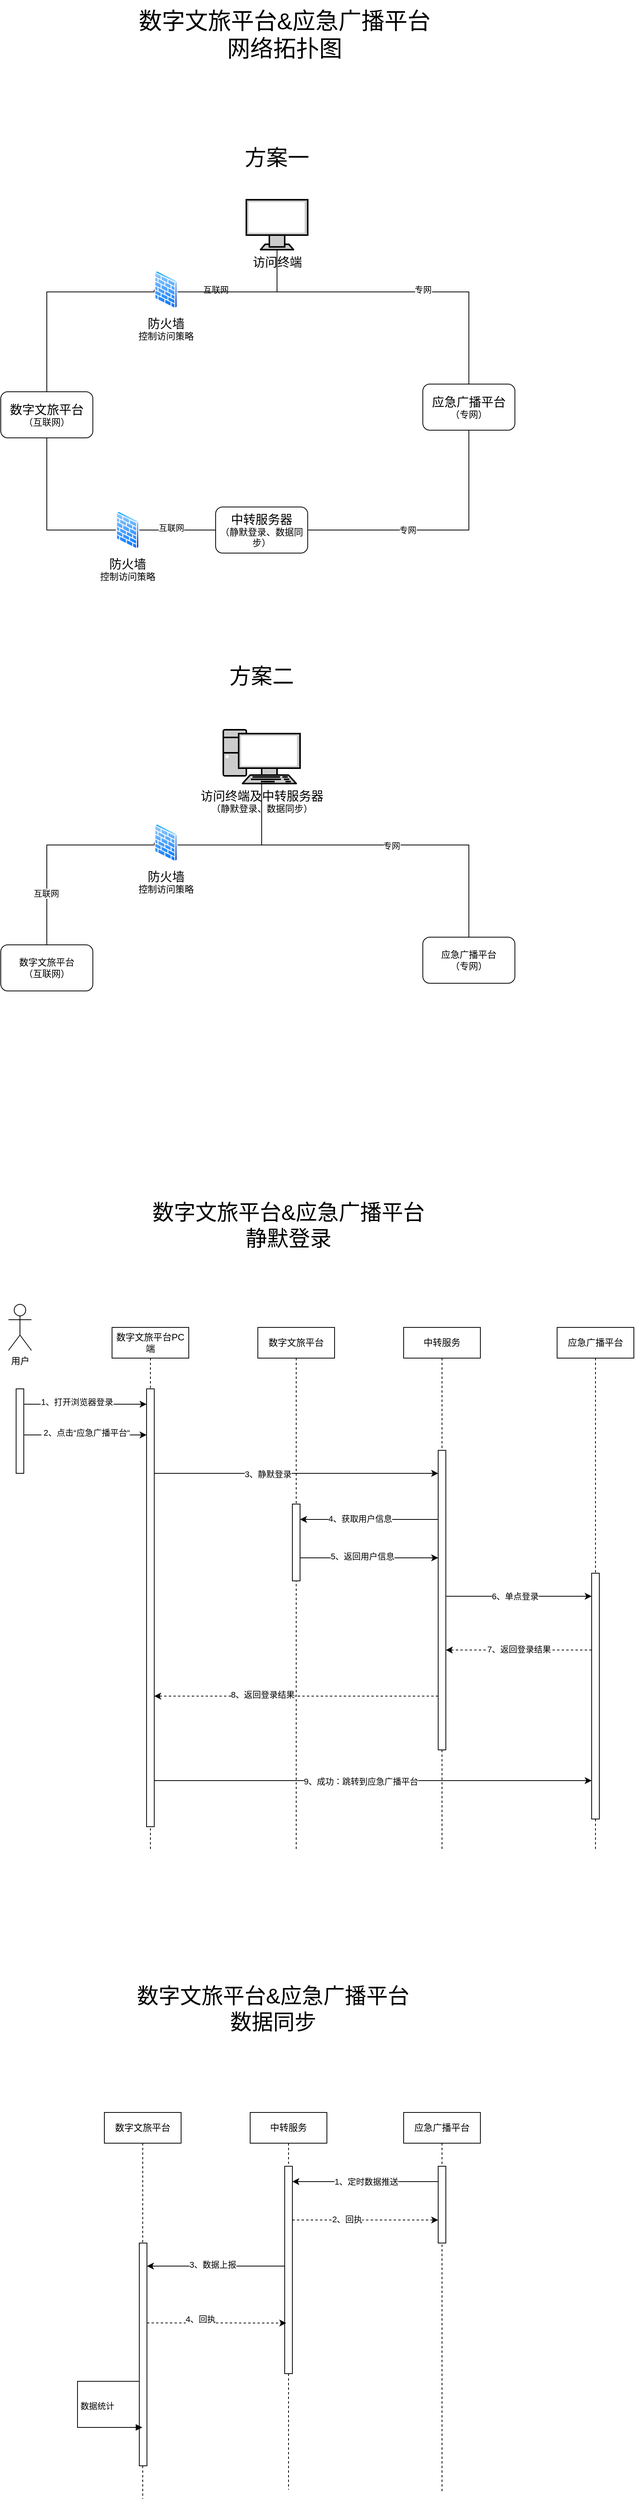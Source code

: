 <mxfile version="24.7.6">
  <diagram name="第 1 页" id="O3yKie8wYm_dcf342z6G">
    <mxGraphModel dx="2247" dy="1927" grid="1" gridSize="10" guides="1" tooltips="1" connect="1" arrows="1" fold="1" page="1" pageScale="1" pageWidth="827" pageHeight="1169" math="0" shadow="0">
      <root>
        <mxCell id="0" />
        <mxCell id="1" parent="0" />
        <mxCell id="PICD6bbU7p97rax8BCYg-83" value="应急广播平台" style="shape=umlLifeline;perimeter=lifelinePerimeter;whiteSpace=wrap;html=1;container=1;dropTarget=0;collapsible=0;recursiveResize=0;outlineConnect=0;portConstraint=eastwest;newEdgeStyle={&quot;curved&quot;:0,&quot;rounded&quot;:0};" vertex="1" parent="1">
          <mxGeometry x="665" y="1568" width="100" height="680" as="geometry" />
        </mxCell>
        <mxCell id="PICD6bbU7p97rax8BCYg-82" value="中转服务" style="shape=umlLifeline;perimeter=lifelinePerimeter;whiteSpace=wrap;html=1;container=1;dropTarget=0;collapsible=0;recursiveResize=0;outlineConnect=0;portConstraint=eastwest;newEdgeStyle={&quot;curved&quot;:0,&quot;rounded&quot;:0};" vertex="1" parent="1">
          <mxGeometry x="465" y="1568" width="100" height="680" as="geometry" />
        </mxCell>
        <mxCell id="PICD6bbU7p97rax8BCYg-81" value="数字文旅平台" style="shape=umlLifeline;perimeter=lifelinePerimeter;whiteSpace=wrap;html=1;container=1;dropTarget=0;collapsible=0;recursiveResize=0;outlineConnect=0;portConstraint=eastwest;newEdgeStyle={&quot;curved&quot;:0,&quot;rounded&quot;:0};" vertex="1" parent="1">
          <mxGeometry x="275" y="1568" width="100" height="680" as="geometry" />
        </mxCell>
        <mxCell id="PICD6bbU7p97rax8BCYg-80" value="数字文旅平台PC端" style="shape=umlLifeline;perimeter=lifelinePerimeter;whiteSpace=wrap;html=1;container=1;dropTarget=0;collapsible=0;recursiveResize=0;outlineConnect=0;portConstraint=eastwest;newEdgeStyle={&quot;curved&quot;:0,&quot;rounded&quot;:0};" vertex="1" parent="1">
          <mxGeometry x="85" y="1568" width="100" height="680" as="geometry" />
        </mxCell>
        <mxCell id="PICD6bbU7p97rax8BCYg-21" style="edgeStyle=orthogonalEdgeStyle;rounded=0;orthogonalLoop=1;jettySize=auto;html=1;entryX=0;entryY=0.5;entryDx=0;entryDy=0;endArrow=none;endFill=0;fontColor=#000000;" edge="1" parent="1" source="PICD6bbU7p97rax8BCYg-1" target="PICD6bbU7p97rax8BCYg-18">
          <mxGeometry relative="1" as="geometry">
            <Array as="points">
              <mxPoint y="530" />
            </Array>
          </mxGeometry>
        </mxCell>
        <mxCell id="PICD6bbU7p97rax8BCYg-1" value="&lt;font style=&quot;font-size: 16px;&quot;&gt;数字文旅平台&lt;/font&gt;&lt;br&gt;（互联网）" style="rounded=1;whiteSpace=wrap;html=1;fontColor=#000000;" vertex="1" parent="1">
          <mxGeometry x="-60" y="350" width="120" height="60" as="geometry" />
        </mxCell>
        <mxCell id="PICD6bbU7p97rax8BCYg-13" value="专网" style="edgeStyle=orthogonalEdgeStyle;rounded=0;orthogonalLoop=1;jettySize=auto;html=1;entryX=1;entryY=0.5;entryDx=0;entryDy=0;endArrow=none;endFill=0;fontColor=#000000;" edge="1" parent="1" source="PICD6bbU7p97rax8BCYg-2" target="PICD6bbU7p97rax8BCYg-11">
          <mxGeometry x="0.235" relative="1" as="geometry">
            <Array as="points">
              <mxPoint x="550" y="530" />
            </Array>
            <mxPoint as="offset" />
          </mxGeometry>
        </mxCell>
        <mxCell id="PICD6bbU7p97rax8BCYg-2" value="&lt;font style=&quot;font-size: 16px;&quot;&gt;应急广播平台&lt;/font&gt;&lt;div&gt;（专网）&lt;/div&gt;" style="rounded=1;whiteSpace=wrap;html=1;fontColor=#000000;" vertex="1" parent="1">
          <mxGeometry x="490" y="340" width="120" height="60" as="geometry" />
        </mxCell>
        <mxCell id="PICD6bbU7p97rax8BCYg-8" style="edgeStyle=orthogonalEdgeStyle;rounded=0;orthogonalLoop=1;jettySize=auto;html=1;entryX=0.5;entryY=0;entryDx=0;entryDy=0;endArrow=none;endFill=0;fontColor=#000000;exitX=0.5;exitY=1;exitDx=0;exitDy=0;exitPerimeter=0;" edge="1" parent="1" source="PICD6bbU7p97rax8BCYg-4">
          <mxGeometry relative="1" as="geometry">
            <mxPoint x="530" y="80" as="sourcePoint" />
            <mxPoint x="569.61" y="340" as="targetPoint" />
            <Array as="points">
              <mxPoint x="300" y="220" />
              <mxPoint x="550" y="220" />
              <mxPoint x="550" y="340" />
            </Array>
          </mxGeometry>
        </mxCell>
        <mxCell id="PICD6bbU7p97rax8BCYg-10" value="专网" style="edgeLabel;html=1;align=center;verticalAlign=middle;resizable=0;points=[];fontColor=#000000;" vertex="1" connectable="0" parent="PICD6bbU7p97rax8BCYg-8">
          <mxGeometry x="0.058" relative="1" as="geometry">
            <mxPoint x="10" y="-3" as="offset" />
          </mxGeometry>
        </mxCell>
        <mxCell id="PICD6bbU7p97rax8BCYg-4" value="&lt;font style=&quot;font-size: 16px;&quot;&gt;访问终端&lt;/font&gt;" style="fontColor=#000000;verticalAlign=top;verticalLabelPosition=bottom;labelPosition=center;align=center;html=1;outlineConnect=0;fillColor=#CCCCCC;strokeColor=#000000;gradientColor=none;gradientDirection=north;strokeWidth=2;shape=mxgraph.networks.monitor;" vertex="1" parent="1">
          <mxGeometry x="260" y="100" width="80" height="65" as="geometry" />
        </mxCell>
        <mxCell id="PICD6bbU7p97rax8BCYg-7" style="edgeStyle=orthogonalEdgeStyle;rounded=0;orthogonalLoop=1;jettySize=auto;html=1;entryX=0.5;entryY=0;entryDx=0;entryDy=0;exitX=0;exitY=0.5;exitDx=0;exitDy=0;endArrow=none;endFill=0;fontColor=#000000;" edge="1" parent="1" source="PICD6bbU7p97rax8BCYg-16" target="PICD6bbU7p97rax8BCYg-1">
          <mxGeometry relative="1" as="geometry">
            <Array as="points">
              <mxPoint x="140" y="220" />
              <mxPoint y="220" />
            </Array>
          </mxGeometry>
        </mxCell>
        <mxCell id="PICD6bbU7p97rax8BCYg-9" value="互联网" style="edgeLabel;html=1;align=center;verticalAlign=middle;resizable=0;points=[];fontColor=#000000;" vertex="1" connectable="0" parent="PICD6bbU7p97rax8BCYg-7">
          <mxGeometry x="0.092" y="-1" relative="1" as="geometry">
            <mxPoint x="221" y="-9" as="offset" />
          </mxGeometry>
        </mxCell>
        <mxCell id="PICD6bbU7p97rax8BCYg-11" value="&lt;font style=&quot;font-size: 16px;&quot;&gt;中转服务器&lt;/font&gt;&lt;div&gt;（静默登录、数据同步）&lt;/div&gt;" style="rounded=1;whiteSpace=wrap;html=1;fontColor=#000000;" vertex="1" parent="1">
          <mxGeometry x="220" y="500" width="120" height="60" as="geometry" />
        </mxCell>
        <mxCell id="PICD6bbU7p97rax8BCYg-16" value="&lt;font style=&quot;font-size: 16px;&quot;&gt;防火墙&lt;/font&gt;&lt;div&gt;控制访问策略&lt;/div&gt;" style="image;aspect=fixed;perimeter=ellipsePerimeter;html=1;align=center;shadow=0;dashed=0;spacingTop=3;image=img/lib/active_directory/firewall.svg;fontColor=#000000;" vertex="1" parent="1">
          <mxGeometry x="140" y="192" width="30.5" height="50" as="geometry" />
        </mxCell>
        <mxCell id="PICD6bbU7p97rax8BCYg-17" style="edgeStyle=orthogonalEdgeStyle;rounded=0;orthogonalLoop=1;jettySize=auto;html=1;entryX=0.5;entryY=1;entryDx=0;entryDy=0;entryPerimeter=0;endArrow=none;endFill=0;fontColor=#000000;" edge="1" parent="1" source="PICD6bbU7p97rax8BCYg-16" target="PICD6bbU7p97rax8BCYg-4">
          <mxGeometry relative="1" as="geometry">
            <mxPoint x="190.0" y="220" as="sourcePoint" />
            <Array as="points">
              <mxPoint x="300" y="220" />
            </Array>
          </mxGeometry>
        </mxCell>
        <mxCell id="PICD6bbU7p97rax8BCYg-22" style="edgeStyle=orthogonalEdgeStyle;rounded=0;orthogonalLoop=1;jettySize=auto;html=1;endArrow=none;endFill=0;fontColor=#000000;" edge="1" parent="1" source="PICD6bbU7p97rax8BCYg-18" target="PICD6bbU7p97rax8BCYg-11">
          <mxGeometry relative="1" as="geometry" />
        </mxCell>
        <mxCell id="PICD6bbU7p97rax8BCYg-42" value="互联网" style="edgeLabel;html=1;align=center;verticalAlign=middle;resizable=0;points=[];" vertex="1" connectable="0" parent="PICD6bbU7p97rax8BCYg-22">
          <mxGeometry x="-0.166" y="3" relative="1" as="geometry">
            <mxPoint as="offset" />
          </mxGeometry>
        </mxCell>
        <mxCell id="PICD6bbU7p97rax8BCYg-18" value="&lt;font style=&quot;font-size: 16px;&quot;&gt;防火墙&lt;/font&gt;&lt;div&gt;控制访问策略&lt;/div&gt;" style="image;aspect=fixed;perimeter=ellipsePerimeter;html=1;align=center;shadow=0;dashed=0;spacingTop=3;image=img/lib/active_directory/firewall.svg;fontColor=#000000;" vertex="1" parent="1">
          <mxGeometry x="90" y="505" width="30.5" height="50" as="geometry" />
        </mxCell>
        <mxCell id="PICD6bbU7p97rax8BCYg-25" value="数字文旅平台&lt;br&gt;（互联网）" style="rounded=1;whiteSpace=wrap;html=1;fontColor=#000000;" vertex="1" parent="1">
          <mxGeometry x="-60" y="1070" width="120" height="60" as="geometry" />
        </mxCell>
        <mxCell id="PICD6bbU7p97rax8BCYg-27" value="应急广播平台&lt;div&gt;（专网）&lt;/div&gt;" style="rounded=1;whiteSpace=wrap;html=1;fontColor=#000000;" vertex="1" parent="1">
          <mxGeometry x="490" y="1060" width="120" height="60" as="geometry" />
        </mxCell>
        <mxCell id="PICD6bbU7p97rax8BCYg-28" style="edgeStyle=orthogonalEdgeStyle;rounded=0;orthogonalLoop=1;jettySize=auto;html=1;entryX=0.5;entryY=0;entryDx=0;entryDy=0;endArrow=none;endFill=0;fontColor=#000000;" edge="1" parent="1" source="PICD6bbU7p97rax8BCYg-38" target="PICD6bbU7p97rax8BCYg-27">
          <mxGeometry relative="1" as="geometry">
            <Array as="points">
              <mxPoint x="280" y="940" />
              <mxPoint x="550" y="940" />
            </Array>
            <mxPoint x="301.6" y="885" as="sourcePoint" />
          </mxGeometry>
        </mxCell>
        <mxCell id="PICD6bbU7p97rax8BCYg-29" value="专网" style="edgeLabel;html=1;align=center;verticalAlign=middle;resizable=0;points=[];fontColor=#000000;" vertex="1" connectable="0" parent="PICD6bbU7p97rax8BCYg-28">
          <mxGeometry x="0.058" relative="1" as="geometry">
            <mxPoint y="1" as="offset" />
          </mxGeometry>
        </mxCell>
        <mxCell id="PICD6bbU7p97rax8BCYg-31" style="edgeStyle=orthogonalEdgeStyle;rounded=0;orthogonalLoop=1;jettySize=auto;html=1;entryX=0.5;entryY=0;entryDx=0;entryDy=0;exitX=0;exitY=0.5;exitDx=0;exitDy=0;endArrow=none;endFill=0;fontColor=#000000;" edge="1" parent="1" source="PICD6bbU7p97rax8BCYg-34" target="PICD6bbU7p97rax8BCYg-25">
          <mxGeometry relative="1" as="geometry">
            <Array as="points">
              <mxPoint x="140" y="940" />
              <mxPoint y="940" />
            </Array>
          </mxGeometry>
        </mxCell>
        <mxCell id="PICD6bbU7p97rax8BCYg-32" value="互联网" style="edgeLabel;html=1;align=center;verticalAlign=middle;resizable=0;points=[];fontColor=#000000;" vertex="1" connectable="0" parent="PICD6bbU7p97rax8BCYg-31">
          <mxGeometry x="0.092" y="-1" relative="1" as="geometry">
            <mxPoint y="57" as="offset" />
          </mxGeometry>
        </mxCell>
        <mxCell id="PICD6bbU7p97rax8BCYg-34" value="&lt;font style=&quot;font-size: 16px;&quot;&gt;防火墙&lt;/font&gt;&lt;div&gt;控制访问策略&lt;/div&gt;" style="image;aspect=fixed;perimeter=ellipsePerimeter;html=1;align=center;shadow=0;dashed=0;spacingTop=3;image=img/lib/active_directory/firewall.svg;fontColor=#000000;" vertex="1" parent="1">
          <mxGeometry x="140" y="912" width="30.5" height="50" as="geometry" />
        </mxCell>
        <mxCell id="PICD6bbU7p97rax8BCYg-35" style="edgeStyle=orthogonalEdgeStyle;rounded=0;orthogonalLoop=1;jettySize=auto;html=1;endArrow=none;endFill=0;fontColor=#000000;" edge="1" parent="1" source="PICD6bbU7p97rax8BCYg-34" target="PICD6bbU7p97rax8BCYg-38">
          <mxGeometry relative="1" as="geometry">
            <Array as="points">
              <mxPoint x="280" y="940" />
            </Array>
            <mxPoint x="280" y="885" as="targetPoint" />
          </mxGeometry>
        </mxCell>
        <mxCell id="PICD6bbU7p97rax8BCYg-38" value="&lt;font style=&quot;font-size: 16px;&quot;&gt;访问终端及中转服务器&lt;/font&gt;&lt;div&gt;&lt;span style=&quot;text-wrap: wrap;&quot;&gt;（静默登录、数据同步）&lt;/span&gt;&lt;br&gt;&lt;/div&gt;" style="fontColor=#000000;verticalAlign=top;verticalLabelPosition=bottom;labelPosition=center;align=center;html=1;outlineConnect=0;fillColor=#CCCCCC;strokeColor=#000000;gradientColor=none;gradientDirection=north;strokeWidth=2;shape=mxgraph.networks.pc;" vertex="1" parent="1">
          <mxGeometry x="230" y="790" width="100" height="70" as="geometry" />
        </mxCell>
        <mxCell id="PICD6bbU7p97rax8BCYg-43" value="&lt;font style=&quot;font-size: 30px;&quot;&gt;数字文旅平台&amp;amp;应急广播平台&lt;/font&gt;&lt;div&gt;&lt;font style=&quot;font-size: 30px;&quot;&gt;网络拓扑图&lt;/font&gt;&lt;/div&gt;" style="text;html=1;align=center;verticalAlign=middle;whiteSpace=wrap;rounded=0;" vertex="1" parent="1">
          <mxGeometry x="1.421e-14" y="-160" width="620" height="90" as="geometry" />
        </mxCell>
        <mxCell id="PICD6bbU7p97rax8BCYg-44" value="方案一" style="text;html=1;align=center;verticalAlign=middle;whiteSpace=wrap;rounded=0;fontSize=28;" vertex="1" parent="1">
          <mxGeometry x="214.61" y="20" width="170" height="50" as="geometry" />
        </mxCell>
        <mxCell id="PICD6bbU7p97rax8BCYg-45" value="方案二" style="text;html=1;align=center;verticalAlign=middle;whiteSpace=wrap;rounded=0;fontSize=28;" vertex="1" parent="1">
          <mxGeometry x="190" y="700" width="180" height="40" as="geometry" />
        </mxCell>
        <mxCell id="PICD6bbU7p97rax8BCYg-46" value="用户" style="shape=umlActor;verticalLabelPosition=bottom;verticalAlign=top;html=1;outlineConnect=0;" vertex="1" parent="1">
          <mxGeometry x="-50" y="1538" width="30" height="60" as="geometry" />
        </mxCell>
        <mxCell id="PICD6bbU7p97rax8BCYg-57" style="edgeStyle=orthogonalEdgeStyle;rounded=0;orthogonalLoop=1;jettySize=auto;html=1;curved=0;" edge="1" parent="1">
          <mxGeometry relative="1" as="geometry">
            <mxPoint x="-30" y="1668" as="sourcePoint" />
            <mxPoint x="130" y="1668" as="targetPoint" />
          </mxGeometry>
        </mxCell>
        <mxCell id="PICD6bbU7p97rax8BCYg-58" value="1、打开浏览器登录" style="edgeLabel;html=1;align=center;verticalAlign=middle;resizable=0;points=[];" vertex="1" connectable="0" parent="PICD6bbU7p97rax8BCYg-57">
          <mxGeometry x="-0.138" y="3" relative="1" as="geometry">
            <mxPoint as="offset" />
          </mxGeometry>
        </mxCell>
        <mxCell id="PICD6bbU7p97rax8BCYg-61" style="edgeStyle=orthogonalEdgeStyle;rounded=0;orthogonalLoop=1;jettySize=auto;html=1;curved=0;" edge="1" parent="1">
          <mxGeometry relative="1" as="geometry">
            <mxPoint x="-30" y="1708" as="sourcePoint" />
            <mxPoint x="130" y="1708" as="targetPoint" />
          </mxGeometry>
        </mxCell>
        <mxCell id="PICD6bbU7p97rax8BCYg-62" value="&amp;nbsp;2、点击“应急广播平台“" style="edgeLabel;html=1;align=center;verticalAlign=middle;resizable=0;points=[];" vertex="1" connectable="0" parent="PICD6bbU7p97rax8BCYg-61">
          <mxGeometry x="-0.388" y="3" relative="1" as="geometry">
            <mxPoint x="31" as="offset" />
          </mxGeometry>
        </mxCell>
        <mxCell id="PICD6bbU7p97rax8BCYg-55" value="" style="html=1;points=[[0,0,0,0,5],[0,1,0,0,-5],[1,0,0,0,5],[1,1,0,0,-5]];perimeter=orthogonalPerimeter;outlineConnect=0;targetShapes=umlLifeline;portConstraint=eastwest;newEdgeStyle={&quot;curved&quot;:0,&quot;rounded&quot;:0};" vertex="1" parent="1">
          <mxGeometry x="-40" y="1648" width="10" height="110" as="geometry" />
        </mxCell>
        <mxCell id="PICD6bbU7p97rax8BCYg-66" style="edgeStyle=orthogonalEdgeStyle;rounded=0;orthogonalLoop=1;jettySize=auto;html=1;curved=0;" edge="1" parent="1" source="PICD6bbU7p97rax8BCYg-56" target="PICD6bbU7p97rax8BCYg-63">
          <mxGeometry relative="1" as="geometry">
            <Array as="points">
              <mxPoint x="440" y="1758" />
              <mxPoint x="440" y="1758" />
            </Array>
          </mxGeometry>
        </mxCell>
        <mxCell id="PICD6bbU7p97rax8BCYg-67" value="3、静默登录" style="edgeLabel;html=1;align=center;verticalAlign=middle;resizable=0;points=[];" vertex="1" connectable="0" parent="PICD6bbU7p97rax8BCYg-66">
          <mxGeometry x="-0.2" y="-1" relative="1" as="geometry">
            <mxPoint as="offset" />
          </mxGeometry>
        </mxCell>
        <mxCell id="PICD6bbU7p97rax8BCYg-84" style="edgeStyle=orthogonalEdgeStyle;rounded=0;orthogonalLoop=1;jettySize=auto;html=1;curved=0;" edge="1" parent="1" source="PICD6bbU7p97rax8BCYg-56" target="PICD6bbU7p97rax8BCYg-73">
          <mxGeometry relative="1" as="geometry">
            <Array as="points">
              <mxPoint x="570" y="2158" />
              <mxPoint x="570" y="2158" />
            </Array>
          </mxGeometry>
        </mxCell>
        <mxCell id="PICD6bbU7p97rax8BCYg-85" value="9、成功：跳转到应急广播平台" style="edgeLabel;html=1;align=center;verticalAlign=middle;resizable=0;points=[];" vertex="1" connectable="0" parent="PICD6bbU7p97rax8BCYg-84">
          <mxGeometry x="-0.056" y="-1" relative="1" as="geometry">
            <mxPoint as="offset" />
          </mxGeometry>
        </mxCell>
        <mxCell id="PICD6bbU7p97rax8BCYg-56" value="" style="html=1;points=[[0,0,0,0,5],[0,1,0,0,-5],[1,0,0,0,5],[1,1,0,0,-5]];perimeter=orthogonalPerimeter;outlineConnect=0;targetShapes=umlLifeline;portConstraint=eastwest;newEdgeStyle={&quot;curved&quot;:0,&quot;rounded&quot;:0};" vertex="1" parent="1">
          <mxGeometry x="130" y="1648" width="10" height="570" as="geometry" />
        </mxCell>
        <mxCell id="PICD6bbU7p97rax8BCYg-69" style="edgeStyle=orthogonalEdgeStyle;rounded=0;orthogonalLoop=1;jettySize=auto;html=1;curved=0;" edge="1" parent="1" source="PICD6bbU7p97rax8BCYg-63" target="PICD6bbU7p97rax8BCYg-68">
          <mxGeometry relative="1" as="geometry">
            <mxPoint x="340" y="1848" as="targetPoint" />
            <Array as="points">
              <mxPoint x="380" y="1818" />
              <mxPoint x="380" y="1818" />
            </Array>
          </mxGeometry>
        </mxCell>
        <mxCell id="PICD6bbU7p97rax8BCYg-70" value="4、获取用户信息" style="edgeLabel;html=1;align=center;verticalAlign=middle;resizable=0;points=[];" vertex="1" connectable="0" parent="PICD6bbU7p97rax8BCYg-69">
          <mxGeometry x="0.133" y="-1" relative="1" as="geometry">
            <mxPoint as="offset" />
          </mxGeometry>
        </mxCell>
        <mxCell id="PICD6bbU7p97rax8BCYg-74" style="edgeStyle=orthogonalEdgeStyle;rounded=0;orthogonalLoop=1;jettySize=auto;html=1;curved=0;" edge="1" parent="1" source="PICD6bbU7p97rax8BCYg-63" target="PICD6bbU7p97rax8BCYg-73">
          <mxGeometry relative="1" as="geometry">
            <Array as="points">
              <mxPoint x="670" y="1918" />
              <mxPoint x="670" y="1918" />
            </Array>
          </mxGeometry>
        </mxCell>
        <mxCell id="PICD6bbU7p97rax8BCYg-75" value="6、单点登录" style="edgeLabel;html=1;align=center;verticalAlign=middle;resizable=0;points=[];" vertex="1" connectable="0" parent="PICD6bbU7p97rax8BCYg-74">
          <mxGeometry x="-0.295" y="-1" relative="1" as="geometry">
            <mxPoint x="23" y="-1" as="offset" />
          </mxGeometry>
        </mxCell>
        <mxCell id="PICD6bbU7p97rax8BCYg-78" style="edgeStyle=orthogonalEdgeStyle;rounded=0;orthogonalLoop=1;jettySize=auto;html=1;curved=0;dashed=1;" edge="1" parent="1" source="PICD6bbU7p97rax8BCYg-63" target="PICD6bbU7p97rax8BCYg-56">
          <mxGeometry relative="1" as="geometry">
            <Array as="points">
              <mxPoint x="390" y="2048" />
              <mxPoint x="390" y="2048" />
            </Array>
          </mxGeometry>
        </mxCell>
        <mxCell id="PICD6bbU7p97rax8BCYg-79" value="8、返回登录结果" style="edgeLabel;html=1;align=center;verticalAlign=middle;resizable=0;points=[];" vertex="1" connectable="0" parent="PICD6bbU7p97rax8BCYg-78">
          <mxGeometry x="0.238" y="-2" relative="1" as="geometry">
            <mxPoint as="offset" />
          </mxGeometry>
        </mxCell>
        <mxCell id="PICD6bbU7p97rax8BCYg-63" value="" style="html=1;points=[[0,0,0,0,5],[0,1,0,0,-5],[1,0,0,0,5],[1,1,0,0,-5]];perimeter=orthogonalPerimeter;outlineConnect=0;targetShapes=umlLifeline;portConstraint=eastwest;newEdgeStyle={&quot;curved&quot;:0,&quot;rounded&quot;:0};" vertex="1" parent="1">
          <mxGeometry x="510" y="1728" width="10" height="390" as="geometry" />
        </mxCell>
        <mxCell id="PICD6bbU7p97rax8BCYg-71" style="edgeStyle=orthogonalEdgeStyle;rounded=0;orthogonalLoop=1;jettySize=auto;html=1;curved=0;" edge="1" parent="1" source="PICD6bbU7p97rax8BCYg-68" target="PICD6bbU7p97rax8BCYg-63">
          <mxGeometry relative="1" as="geometry">
            <Array as="points">
              <mxPoint x="380" y="1868" />
              <mxPoint x="380" y="1868" />
            </Array>
          </mxGeometry>
        </mxCell>
        <mxCell id="PICD6bbU7p97rax8BCYg-72" value="5、返回用户信息" style="edgeLabel;html=1;align=center;verticalAlign=middle;resizable=0;points=[];" vertex="1" connectable="0" parent="PICD6bbU7p97rax8BCYg-71">
          <mxGeometry x="-0.1" y="2" relative="1" as="geometry">
            <mxPoint as="offset" />
          </mxGeometry>
        </mxCell>
        <mxCell id="PICD6bbU7p97rax8BCYg-68" value="" style="html=1;points=[[0,0,0,0,5],[0,1,0,0,-5],[1,0,0,0,5],[1,1,0,0,-5]];perimeter=orthogonalPerimeter;outlineConnect=0;targetShapes=umlLifeline;portConstraint=eastwest;newEdgeStyle={&quot;curved&quot;:0,&quot;rounded&quot;:0};" vertex="1" parent="1">
          <mxGeometry x="320" y="1798" width="10" height="100" as="geometry" />
        </mxCell>
        <mxCell id="PICD6bbU7p97rax8BCYg-76" style="edgeStyle=orthogonalEdgeStyle;rounded=0;orthogonalLoop=1;jettySize=auto;html=1;curved=0;dashed=1;" edge="1" parent="1" source="PICD6bbU7p97rax8BCYg-73" target="PICD6bbU7p97rax8BCYg-63">
          <mxGeometry relative="1" as="geometry">
            <Array as="points">
              <mxPoint x="670" y="1988" />
              <mxPoint x="670" y="1988" />
            </Array>
          </mxGeometry>
        </mxCell>
        <mxCell id="PICD6bbU7p97rax8BCYg-77" value="7、返回登录结果" style="edgeLabel;html=1;align=center;verticalAlign=middle;resizable=0;points=[];" vertex="1" connectable="0" parent="PICD6bbU7p97rax8BCYg-76">
          <mxGeometry y="-1" relative="1" as="geometry">
            <mxPoint as="offset" />
          </mxGeometry>
        </mxCell>
        <mxCell id="PICD6bbU7p97rax8BCYg-73" value="" style="html=1;points=[[0,0,0,0,5],[0,1,0,0,-5],[1,0,0,0,5],[1,1,0,0,-5]];perimeter=orthogonalPerimeter;outlineConnect=0;targetShapes=umlLifeline;portConstraint=eastwest;newEdgeStyle={&quot;curved&quot;:0,&quot;rounded&quot;:0};" vertex="1" parent="1">
          <mxGeometry x="710" y="1888" width="10" height="320" as="geometry" />
        </mxCell>
        <mxCell id="PICD6bbU7p97rax8BCYg-86" value="数字文旅平台&amp;amp;应急广播平台&lt;div&gt;静默登录&lt;/div&gt;" style="text;html=1;align=center;verticalAlign=middle;whiteSpace=wrap;rounded=0;fontSize=28;" vertex="1" parent="1">
          <mxGeometry x="65" y="1400" width="500" height="70" as="geometry" />
        </mxCell>
        <mxCell id="PICD6bbU7p97rax8BCYg-87" value="应急广播平台" style="shape=umlLifeline;perimeter=lifelinePerimeter;whiteSpace=wrap;html=1;container=1;dropTarget=0;collapsible=0;recursiveResize=0;outlineConnect=0;portConstraint=eastwest;newEdgeStyle={&quot;curved&quot;:0,&quot;rounded&quot;:0};" vertex="1" parent="1">
          <mxGeometry x="465" y="2590" width="100" height="496" as="geometry" />
        </mxCell>
        <mxCell id="PICD6bbU7p97rax8BCYg-114" value="" style="html=1;points=[[0,0,0,0,5],[0,1,0,0,-5],[1,0,0,0,5],[1,1,0,0,-5]];perimeter=orthogonalPerimeter;outlineConnect=0;targetShapes=umlLifeline;portConstraint=eastwest;newEdgeStyle={&quot;curved&quot;:0,&quot;rounded&quot;:0};" vertex="1" parent="PICD6bbU7p97rax8BCYg-87">
          <mxGeometry x="45" y="70" width="10" height="100" as="geometry" />
        </mxCell>
        <mxCell id="PICD6bbU7p97rax8BCYg-88" value="中转服务" style="shape=umlLifeline;perimeter=lifelinePerimeter;whiteSpace=wrap;html=1;container=1;dropTarget=0;collapsible=0;recursiveResize=0;outlineConnect=0;portConstraint=eastwest;newEdgeStyle={&quot;curved&quot;:0,&quot;rounded&quot;:0};" vertex="1" parent="1">
          <mxGeometry x="265" y="2590" width="100" height="491" as="geometry" />
        </mxCell>
        <mxCell id="PICD6bbU7p97rax8BCYg-108" value="" style="html=1;points=[[0,0,0,0,5],[0,1,0,0,-5],[1,0,0,0,5],[1,1,0,0,-5]];perimeter=orthogonalPerimeter;outlineConnect=0;targetShapes=umlLifeline;portConstraint=eastwest;newEdgeStyle={&quot;curved&quot;:0,&quot;rounded&quot;:0};" vertex="1" parent="PICD6bbU7p97rax8BCYg-88">
          <mxGeometry x="45" y="70" width="10" height="270" as="geometry" />
        </mxCell>
        <mxCell id="PICD6bbU7p97rax8BCYg-89" value="数字文旅平台" style="shape=umlLifeline;perimeter=lifelinePerimeter;whiteSpace=wrap;html=1;container=1;dropTarget=0;collapsible=0;recursiveResize=0;outlineConnect=0;portConstraint=eastwest;newEdgeStyle={&quot;curved&quot;:0,&quot;rounded&quot;:0};" vertex="1" parent="1">
          <mxGeometry x="75" y="2590" width="100" height="503" as="geometry" />
        </mxCell>
        <mxCell id="PICD6bbU7p97rax8BCYg-111" value="" style="html=1;points=[[0,0,0,0,5],[0,1,0,0,-5],[1,0,0,0,5],[1,1,0,0,-5]];perimeter=orthogonalPerimeter;outlineConnect=0;targetShapes=umlLifeline;portConstraint=eastwest;newEdgeStyle={&quot;curved&quot;:0,&quot;rounded&quot;:0};" vertex="1" parent="PICD6bbU7p97rax8BCYg-89">
          <mxGeometry x="45.5" y="170" width="10" height="290" as="geometry" />
        </mxCell>
        <mxCell id="PICD6bbU7p97rax8BCYg-126" value="数据统计" style="html=1;align=left;spacingLeft=2;endArrow=block;rounded=0;edgeStyle=orthogonalEdgeStyle;curved=0;rounded=0;" edge="1" target="PICD6bbU7p97rax8BCYg-89" parent="PICD6bbU7p97rax8BCYg-89" source="PICD6bbU7p97rax8BCYg-111">
          <mxGeometry relative="1" as="geometry">
            <mxPoint x="-145" y="370" as="sourcePoint" />
            <Array as="points">
              <mxPoint x="-35" y="350" />
              <mxPoint x="-35" y="410" />
            </Array>
            <mxPoint x="-140" y="400" as="targetPoint" />
          </mxGeometry>
        </mxCell>
        <mxCell id="PICD6bbU7p97rax8BCYg-115" value="数字文旅平台&amp;amp;应急广播平台&lt;div&gt;数据同步&lt;/div&gt;" style="text;html=1;align=center;verticalAlign=middle;whiteSpace=wrap;rounded=0;fontSize=28;" vertex="1" parent="1">
          <mxGeometry x="45" y="2420" width="500" height="70" as="geometry" />
        </mxCell>
        <mxCell id="PICD6bbU7p97rax8BCYg-116" style="edgeStyle=orthogonalEdgeStyle;rounded=0;orthogonalLoop=1;jettySize=auto;html=1;curved=0;" edge="1" parent="1" source="PICD6bbU7p97rax8BCYg-114" target="PICD6bbU7p97rax8BCYg-108">
          <mxGeometry relative="1" as="geometry">
            <Array as="points">
              <mxPoint x="420" y="2680" />
              <mxPoint x="420" y="2680" />
            </Array>
          </mxGeometry>
        </mxCell>
        <mxCell id="PICD6bbU7p97rax8BCYg-117" value="1、定时数据推送" style="edgeLabel;html=1;align=center;verticalAlign=middle;resizable=0;points=[];" vertex="1" connectable="0" parent="PICD6bbU7p97rax8BCYg-116">
          <mxGeometry x="-0.011" relative="1" as="geometry">
            <mxPoint as="offset" />
          </mxGeometry>
        </mxCell>
        <mxCell id="PICD6bbU7p97rax8BCYg-118" style="edgeStyle=orthogonalEdgeStyle;rounded=0;orthogonalLoop=1;jettySize=auto;html=1;curved=0;dashed=1;" edge="1" parent="1">
          <mxGeometry relative="1" as="geometry">
            <mxPoint x="320" y="2730" as="sourcePoint" />
            <mxPoint x="510" y="2730" as="targetPoint" />
          </mxGeometry>
        </mxCell>
        <mxCell id="PICD6bbU7p97rax8BCYg-119" value="2、回执" style="edgeLabel;html=1;align=center;verticalAlign=middle;resizable=0;points=[];" vertex="1" connectable="0" parent="PICD6bbU7p97rax8BCYg-118">
          <mxGeometry x="-0.253" y="1" relative="1" as="geometry">
            <mxPoint as="offset" />
          </mxGeometry>
        </mxCell>
        <mxCell id="PICD6bbU7p97rax8BCYg-120" style="edgeStyle=orthogonalEdgeStyle;rounded=0;orthogonalLoop=1;jettySize=auto;html=1;curved=0;" edge="1" parent="1" source="PICD6bbU7p97rax8BCYg-108" target="PICD6bbU7p97rax8BCYg-111">
          <mxGeometry relative="1" as="geometry">
            <Array as="points">
              <mxPoint x="180" y="2790" />
              <mxPoint x="180" y="2790" />
            </Array>
          </mxGeometry>
        </mxCell>
        <mxCell id="PICD6bbU7p97rax8BCYg-121" value="3、数据上报" style="edgeLabel;html=1;align=center;verticalAlign=middle;resizable=0;points=[];" vertex="1" connectable="0" parent="PICD6bbU7p97rax8BCYg-120">
          <mxGeometry x="0.047" y="-2" relative="1" as="geometry">
            <mxPoint as="offset" />
          </mxGeometry>
        </mxCell>
        <mxCell id="PICD6bbU7p97rax8BCYg-122" style="edgeStyle=orthogonalEdgeStyle;rounded=0;orthogonalLoop=1;jettySize=auto;html=1;curved=0;entryX=0.2;entryY=0.756;entryDx=0;entryDy=0;entryPerimeter=0;dashed=1;" edge="1" parent="1" source="PICD6bbU7p97rax8BCYg-111" target="PICD6bbU7p97rax8BCYg-108">
          <mxGeometry relative="1" as="geometry">
            <Array as="points">
              <mxPoint x="180" y="2864" />
              <mxPoint x="180" y="2864" />
            </Array>
          </mxGeometry>
        </mxCell>
        <mxCell id="PICD6bbU7p97rax8BCYg-123" value="4、回执" style="edgeLabel;html=1;align=center;verticalAlign=middle;resizable=0;points=[];" vertex="1" connectable="0" parent="PICD6bbU7p97rax8BCYg-122">
          <mxGeometry x="-0.084" y="-4" relative="1" as="geometry">
            <mxPoint x="-14" y="-9" as="offset" />
          </mxGeometry>
        </mxCell>
      </root>
    </mxGraphModel>
  </diagram>
</mxfile>
